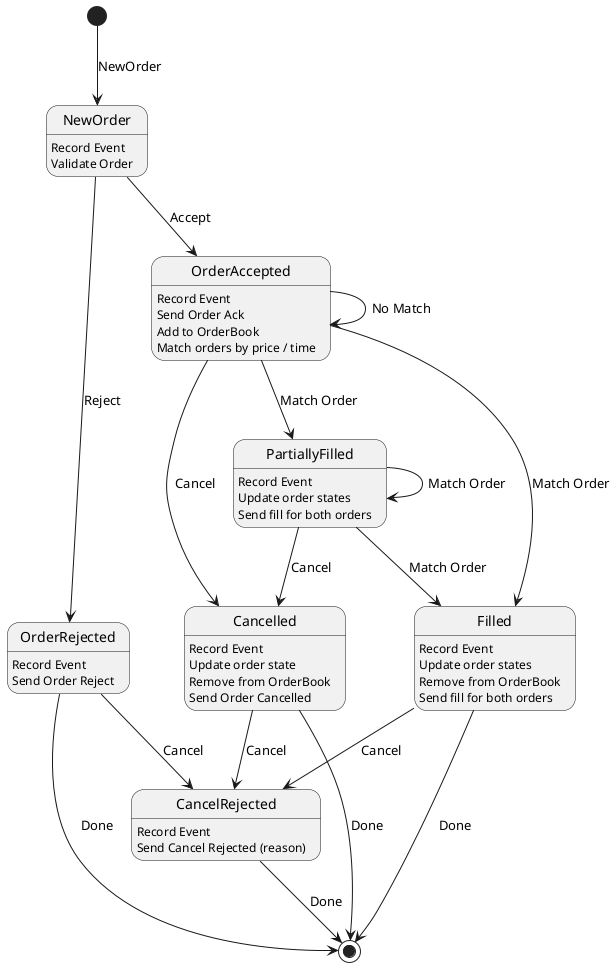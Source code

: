 @startuml
[*] --> NewOrder: NewOrder
NewOrder --> OrderAccepted: Accept
NewOrder --> OrderRejected: Reject
NewOrder: Record Event
NewOrder: Validate Order

OrderRejected --> [*]: Done
OrderRejected: Record Event
OrderRejected: Send Order Reject
OrderRejected --> CancelRejected: Cancel

OrderAccepted --> Cancelled: Cancel
OrderAccepted: Record Event
OrderAccepted: Send Order Ack
OrderAccepted: Add to OrderBook
OrderAccepted: Match orders by price / time
OrderAccepted --> Filled: Match Order
OrderAccepted --> PartiallyFilled: Match Order
OrderAccepted --> OrderAccepted: No Match

PartiallyFilled --> PartiallyFilled: Match Order
PartiallyFilled --> Filled: Match Order
PartiallyFilled --> Cancelled: Cancel
PartiallyFilled: Record Event
PartiallyFilled: Update order states
PartiallyFilled: Send fill for both orders

Cancelled --> [*]: Done
Cancelled --> CancelRejected: Cancel
Cancelled: Record Event
Cancelled: Update order state
Cancelled: Remove from OrderBook
Cancelled: Send Order Cancelled

Filled --> [*]: Done
Filled: Record Event
Filled: Update order states
Filled: Remove from OrderBook
Filled: Send fill for both orders
Filled --> CancelRejected: Cancel

CancelRejected --> [*]: Done
CancelRejected: Record Event
CancelRejected: Send Cancel Rejected (reason)

@enduml